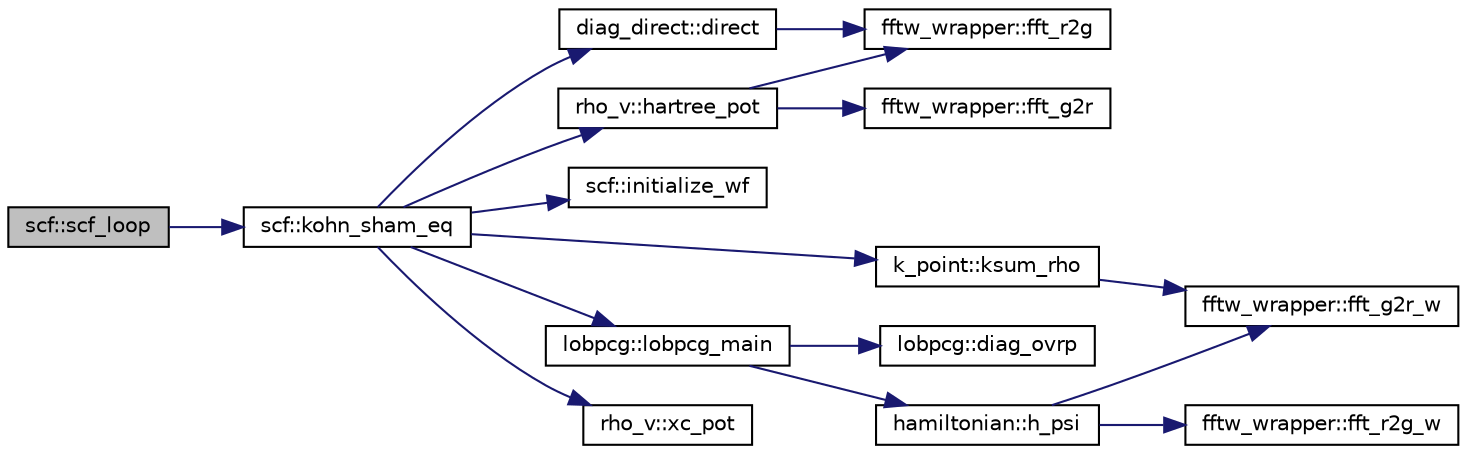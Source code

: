 digraph "scf::scf_loop"
{
 // LATEX_PDF_SIZE
  edge [fontname="Helvetica",fontsize="10",labelfontname="Helvetica",labelfontsize="10"];
  node [fontname="Helvetica",fontsize="10",shape=record];
  rankdir="LR";
  Node1 [label="scf::scf_loop",height=0.2,width=0.4,color="black", fillcolor="grey75", style="filled", fontcolor="black",tooltip=" "];
  Node1 -> Node2 [color="midnightblue",fontsize="10",style="solid",fontname="Helvetica"];
  Node2 [label="scf::kohn_sham_eq",height=0.2,width=0.4,color="black", fillcolor="white", style="filled",URL="$namespacescf.html#a80161e4666bf654ff41c0ad5510f0641",tooltip=" "];
  Node2 -> Node3 [color="midnightblue",fontsize="10",style="solid",fontname="Helvetica"];
  Node3 [label="diag_direct::direct",height=0.2,width=0.4,color="black", fillcolor="white", style="filled",URL="$namespacediag__direct.html#af30e7801f801cec17c4e6683d4cb184b",tooltip=" "];
  Node3 -> Node4 [color="midnightblue",fontsize="10",style="solid",fontname="Helvetica"];
  Node4 [label="fftw_wrapper::fft_r2g",height=0.2,width=0.4,color="black", fillcolor="white", style="filled",URL="$namespacefftw__wrapper.html#ac203731bd91598ef6e719a0822135961",tooltip="v(r) e^{-iGr} -> V(G)"];
  Node2 -> Node5 [color="midnightblue",fontsize="10",style="solid",fontname="Helvetica"];
  Node5 [label="rho_v::hartree_pot",height=0.2,width=0.4,color="black", fillcolor="white", style="filled",URL="$namespacerho__v.html#a1fd1a1e8adf179dd03329003378934ce",tooltip="Add Hartree potential."];
  Node5 -> Node6 [color="midnightblue",fontsize="10",style="solid",fontname="Helvetica"];
  Node6 [label="fftw_wrapper::fft_g2r",height=0.2,width=0.4,color="black", fillcolor="white", style="filled",URL="$namespacefftw__wrapper.html#a340a66d2b418bc01bca7b91941b55c1c",tooltip="V(G) e^{iGr} -> v(r)"];
  Node5 -> Node4 [color="midnightblue",fontsize="10",style="solid",fontname="Helvetica"];
  Node2 -> Node7 [color="midnightblue",fontsize="10",style="solid",fontname="Helvetica"];
  Node7 [label="scf::initialize_wf",height=0.2,width=0.4,color="black", fillcolor="white", style="filled",URL="$namespacescf.html#af19d1485f4e83a33a92a44142b0e46ce",tooltip="Initialize wave function with random number."];
  Node2 -> Node8 [color="midnightblue",fontsize="10",style="solid",fontname="Helvetica"];
  Node8 [label="k_point::ksum_rho",height=0.2,width=0.4,color="black", fillcolor="white", style="filled",URL="$namespacek__point.html#ab655110666a63d0cfe2b32465d472220",tooltip=" "];
  Node8 -> Node9 [color="midnightblue",fontsize="10",style="solid",fontname="Helvetica"];
  Node9 [label="fftw_wrapper::fft_g2r_w",height=0.2,width=0.4,color="black", fillcolor="white", style="filled",URL="$namespacefftw__wrapper.html#a25b8d74f9da100bc316583f5d16386fb",tooltip="Uncompress -> W(G) e^{iGr} -> w(r)"];
  Node2 -> Node10 [color="midnightblue",fontsize="10",style="solid",fontname="Helvetica"];
  Node10 [label="lobpcg::lobpcg_main",height=0.2,width=0.4,color="black", fillcolor="white", style="filled",URL="$namespacelobpcg.html#aca0bdeba8ce13a16452a78b72c601fc7",tooltip=" "];
  Node10 -> Node11 [color="midnightblue",fontsize="10",style="solid",fontname="Helvetica"];
  Node11 [label="lobpcg::diag_ovrp",height=0.2,width=0.4,color="black", fillcolor="white", style="filled",URL="$namespacelobpcg.html#a8327b59ba46696af992e3139ea672cb0",tooltip=" "];
  Node10 -> Node12 [color="midnightblue",fontsize="10",style="solid",fontname="Helvetica"];
  Node12 [label="hamiltonian::h_psi",height=0.2,width=0.4,color="black", fillcolor="white", style="filled",URL="$namespacehamiltonian.html#a4807e245c5bd29b02c24a6e433d84d69",tooltip=" "];
  Node12 -> Node9 [color="midnightblue",fontsize="10",style="solid",fontname="Helvetica"];
  Node12 -> Node13 [color="midnightblue",fontsize="10",style="solid",fontname="Helvetica"];
  Node13 [label="fftw_wrapper::fft_r2g_w",height=0.2,width=0.4,color="black", fillcolor="white", style="filled",URL="$namespacefftw__wrapper.html#af861010299040222db53144805b80335",tooltip="w(r) e^{-iGr} -> W(G) -> compress"];
  Node2 -> Node14 [color="midnightblue",fontsize="10",style="solid",fontname="Helvetica"];
  Node14 [label="rho_v::xc_pot",height=0.2,width=0.4,color="black", fillcolor="white", style="filled",URL="$namespacerho__v.html#abfb155a2cad76c42f2b470f2db1a8404",tooltip="Add XC potential (LDA)"];
}
